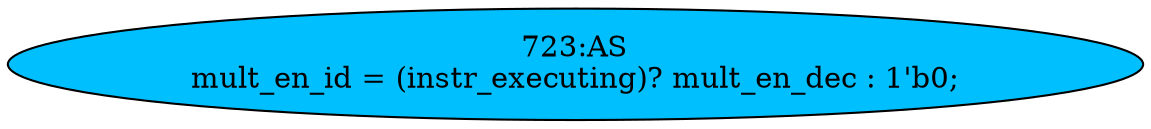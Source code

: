 strict digraph "" {
	node [label="\N"];
	"723:AS"	 [ast="<pyverilog.vparser.ast.Assign object at 0x7f2237105f90>",
		def_var="['mult_en_id']",
		fillcolor=deepskyblue,
		label="723:AS
mult_en_id = (instr_executing)? mult_en_dec : 1'b0;",
		statements="[]",
		style=filled,
		typ=Assign,
		use_var="['instr_executing', 'mult_en_dec']"];
}

